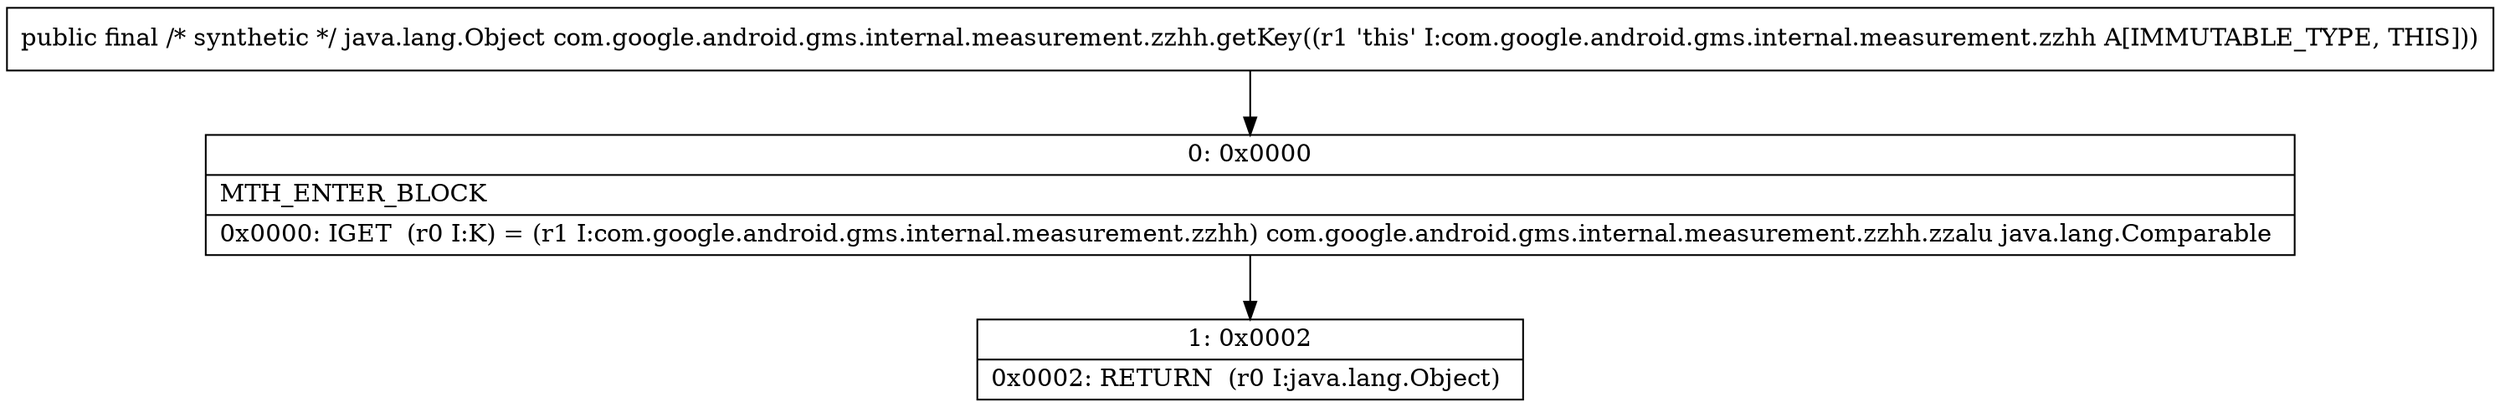 digraph "CFG forcom.google.android.gms.internal.measurement.zzhh.getKey()Ljava\/lang\/Object;" {
Node_0 [shape=record,label="{0\:\ 0x0000|MTH_ENTER_BLOCK\l|0x0000: IGET  (r0 I:K) = (r1 I:com.google.android.gms.internal.measurement.zzhh) com.google.android.gms.internal.measurement.zzhh.zzalu java.lang.Comparable \l}"];
Node_1 [shape=record,label="{1\:\ 0x0002|0x0002: RETURN  (r0 I:java.lang.Object) \l}"];
MethodNode[shape=record,label="{public final \/* synthetic *\/ java.lang.Object com.google.android.gms.internal.measurement.zzhh.getKey((r1 'this' I:com.google.android.gms.internal.measurement.zzhh A[IMMUTABLE_TYPE, THIS])) }"];
MethodNode -> Node_0;
Node_0 -> Node_1;
}

